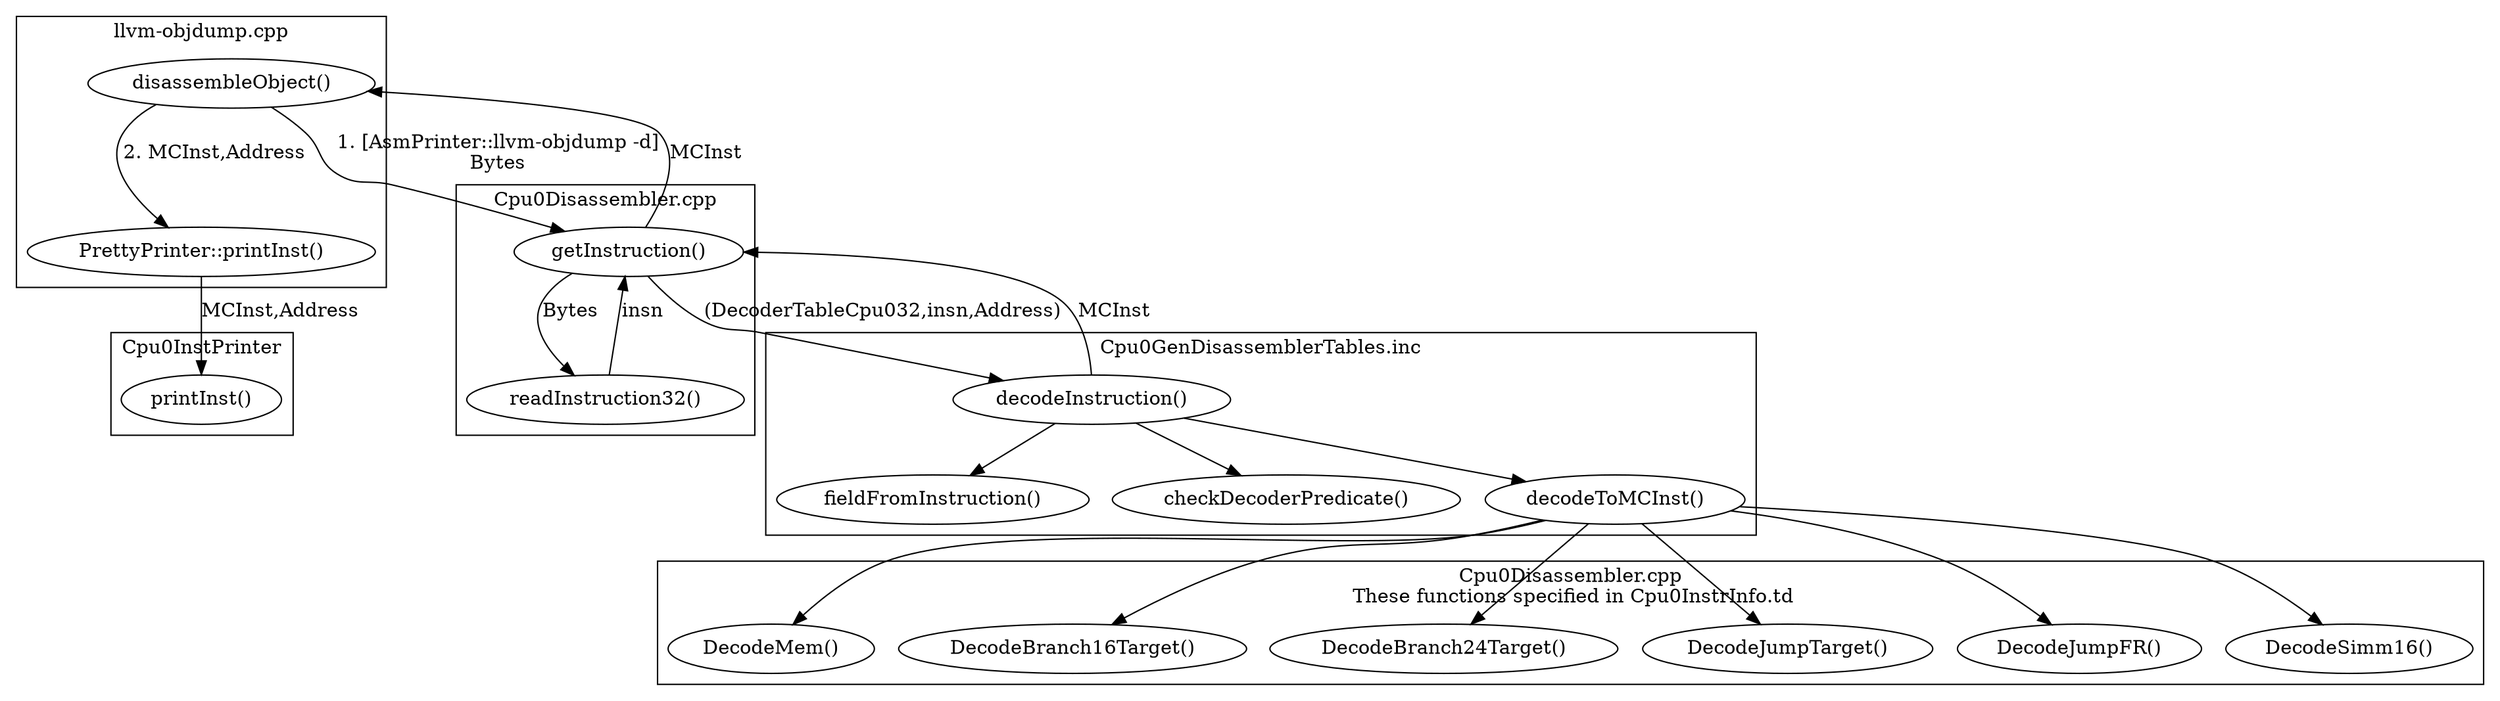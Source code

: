 digraph G {
  rankdir=TD;
  "disassembleObject()" -> "getInstruction()" [label="1. [AsmPrinter::llvm-objdump -d]\nBytes"];
  "disassembleObject()" -> "PrettyPrinter::printInst()" [label="2. MCInst,Address"];
  "getInstruction()" -> "disassembleObject()" [label="MCInst"];
  "PrettyPrinter::printInst()" -> "printInst()" [label="MCInst,Address"];
  "getInstruction()" -> "decodeInstruction()" [label="(DecoderTableCpu032,insn,Address)"];
  "decodeInstruction()" -> "getInstruction()" [label="MCInst"];
  "decodeInstruction()" -> "fieldFromInstruction()";
  "decodeInstruction()" -> "checkDecoderPredicate()";
  "decodeInstruction()" -> "decodeToMCInst()";
  "decodeToMCInst()" -> "DecodeMem()";
  "decodeToMCInst()" -> "DecodeBranch16Target()";
  "decodeToMCInst()" -> "DecodeBranch24Target()";
  "decodeToMCInst()" -> "DecodeJumpTarget()";
  "decodeToMCInst()" -> "DecodeJumpFR()";
  "decodeToMCInst()" -> "DecodeSimm16()";
  subgraph clusterObjdump {
    label = "llvm-objdump.cpp";
    "disassembleObject()";
    "PrettyPrinter::printInst()";
  }
  subgraph clusterCpu0Dis1 {
    label = "Cpu0Disassembler.cpp";
    "getInstruction()";
    "readInstruction32()";
    "getInstruction()" -> "readInstruction32()" [label="Bytes"];
    "readInstruction32()" -> "getInstruction()" [label="insn"];
  }
  subgraph clusterCpu0Dis2 {
    label = "Cpu0Disassembler.cpp\n These functions specified in Cpu0InstrInfo.td";
    "DecodeMem()";
    "DecodeBranch16Target()";
    "DecodeBranch24Target()";
    "DecodeJumpTarget()";
    "DecodeJumpFR()";
    "DecodeSimm16()";
  }
  subgraph clusterInc {
    label = "Cpu0GenDisassemblerTables.inc";
    "fieldFromInstruction()";
    "checkDecoderPredicate()";
    "decodeToMCInst()";
    "decodeInstruction()";
  }
  subgraph clusterCpu0InstPrinter {
    label = "Cpu0InstPrinter";
    "printInst()";
  }
//  label = "Figure: The flow of disassembly";
}
  

